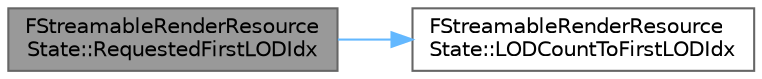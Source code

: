 digraph "FStreamableRenderResourceState::RequestedFirstLODIdx"
{
 // INTERACTIVE_SVG=YES
 // LATEX_PDF_SIZE
  bgcolor="transparent";
  edge [fontname=Helvetica,fontsize=10,labelfontname=Helvetica,labelfontsize=10];
  node [fontname=Helvetica,fontsize=10,shape=box,height=0.2,width=0.4];
  rankdir="LR";
  Node1 [id="Node000001",label="FStreamableRenderResource\lState::RequestedFirstLODIdx",height=0.2,width=0.4,color="gray40", fillcolor="grey60", style="filled", fontcolor="black",tooltip="Return the first requested LOD index within the render resource LOD array."];
  Node1 -> Node2 [id="edge1_Node000001_Node000002",color="steelblue1",style="solid",tooltip=" "];
  Node2 [id="Node000002",label="FStreamableRenderResource\lState::LODCountToFirstLODIdx",height=0.2,width=0.4,color="grey40", fillcolor="white", style="filled",URL="$de/dbd/structFStreamableRenderResourceState.html#a842e27d8d8947d338a9f1f10830d98cc",tooltip="Considering the given render resource LOD count, return the corresponding first LOD index within the ..."];
}
